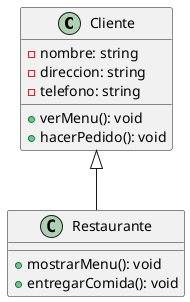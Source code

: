 @startuml
class Cliente {
  -nombre: string
  -direccion: string
  -telefono: string
  +verMenu(): void
  +hacerPedido(): void
}

class Restaurante extends Cliente {
  +mostrarMenu(): void
  +entregarComida(): void
}
@enduml
